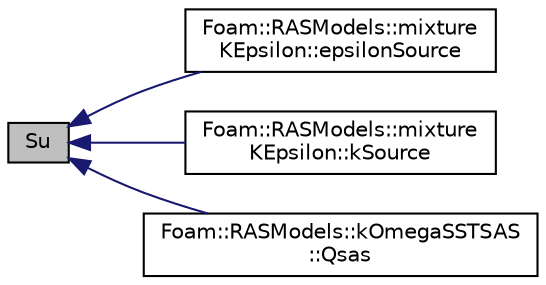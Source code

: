 digraph "Su"
{
  bgcolor="transparent";
  edge [fontname="Helvetica",fontsize="10",labelfontname="Helvetica",labelfontsize="10"];
  node [fontname="Helvetica",fontsize="10",shape=record];
  rankdir="LR";
  Node1 [label="Su",height=0.2,width=0.4,color="black", fillcolor="grey75", style="filled", fontcolor="black"];
  Node1 -> Node2 [dir="back",color="midnightblue",fontsize="10",style="solid",fontname="Helvetica"];
  Node2 [label="Foam::RASModels::mixture\lKEpsilon::epsilonSource",height=0.2,width=0.4,color="black",URL="$a01559.html#a735aae63c00c42eb78545a9a53aca979"];
  Node1 -> Node3 [dir="back",color="midnightblue",fontsize="10",style="solid",fontname="Helvetica"];
  Node3 [label="Foam::RASModels::mixture\lKEpsilon::kSource",height=0.2,width=0.4,color="black",URL="$a01559.html#a35d9c0577be35b98ff5b50384753d958"];
  Node1 -> Node4 [dir="back",color="midnightblue",fontsize="10",style="solid",fontname="Helvetica"];
  Node4 [label="Foam::RASModels::kOmegaSSTSAS\l::Qsas",height=0.2,width=0.4,color="black",URL="$a01274.html#a34869fb4e2ae5538b5fc15150af30642",tooltip="SAS omega source. "];
}
